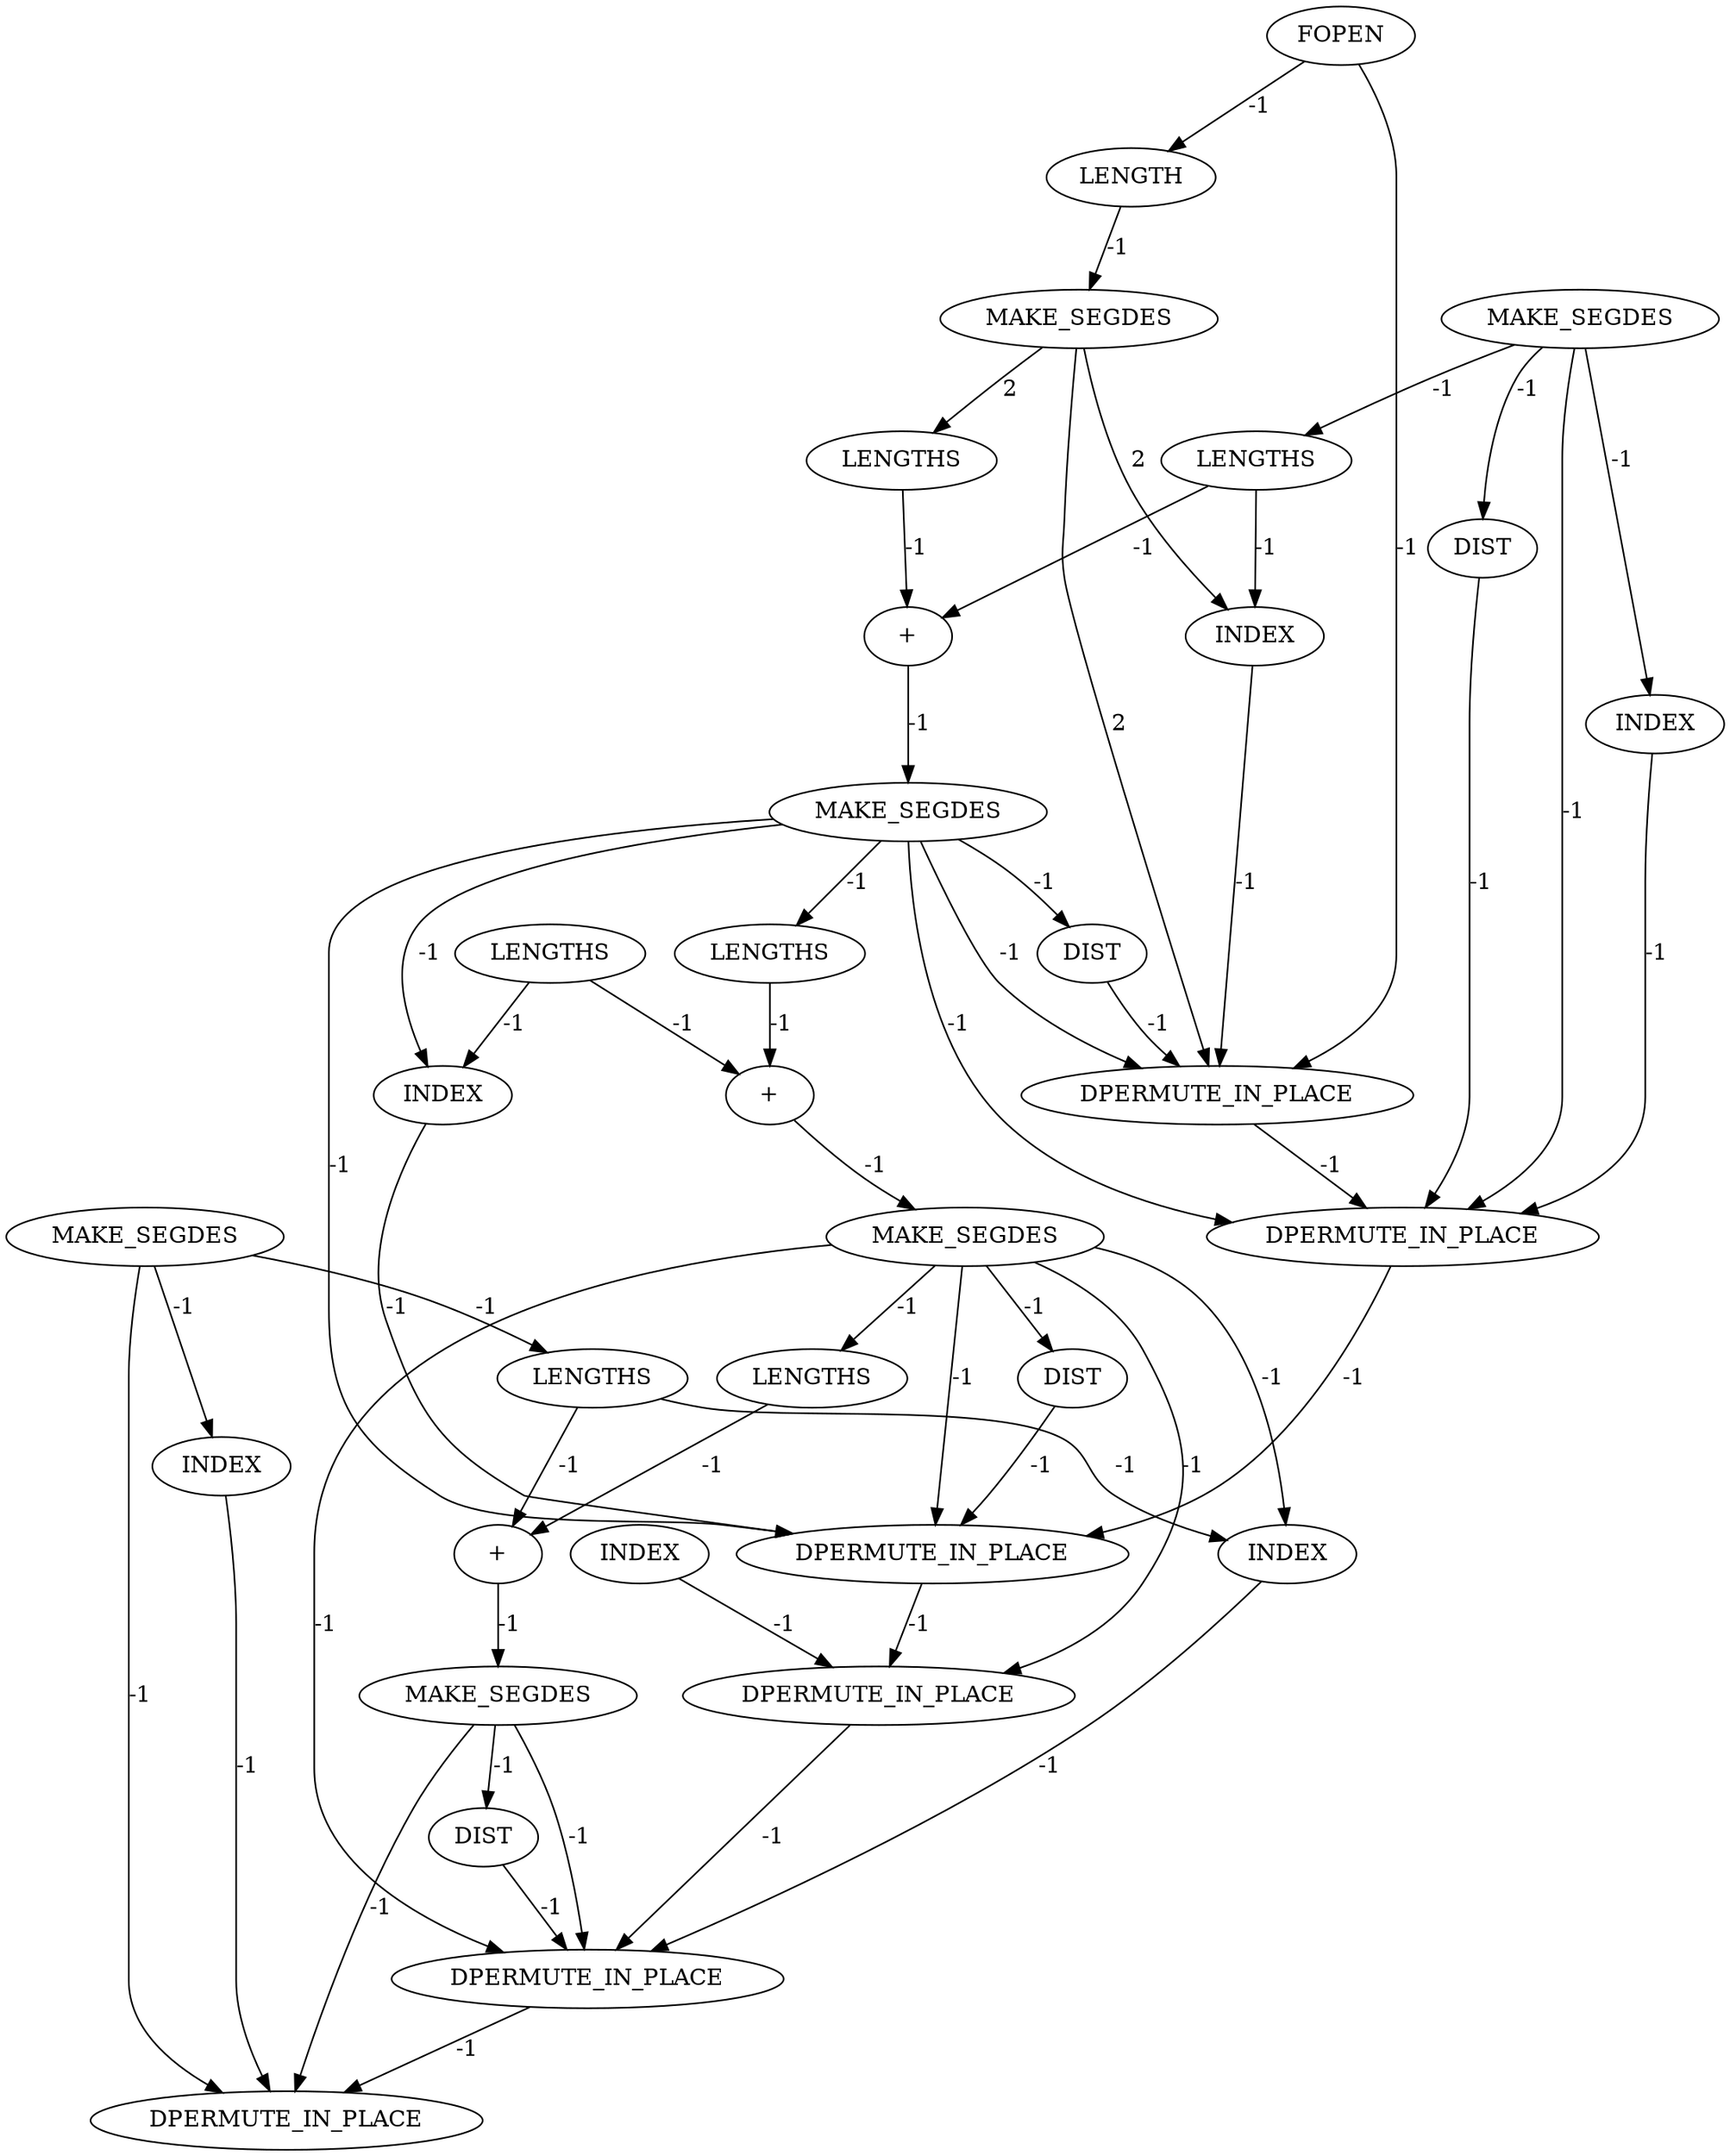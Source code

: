 digraph {
	maximal_independent_set_large_grid_INST_3015 [label=LENGTHS cost=0]
	maximal_independent_set_large_grid_INST_2889 [label=MAKE_SEGDES cost=0]
	maximal_independent_set_large_grid_INST_2895 [label=DIST cost=0]
	maximal_independent_set_large_grid_INST_2850 [label=DIST cost=0]
	maximal_independent_set_large_grid_INST_3005 [label=INDEX cost=0]
	maximal_independent_set_large_grid_INST_2839 [label=LENGTH cost=0]
	maximal_independent_set_large_grid_INST_5982 [label=DPERMUTE_IN_PLACE cost=0]
	maximal_independent_set_large_grid_INST_2873 [label=INDEX cost=0]
	maximal_independent_set_large_grid_INST_5986 [label=DPERMUTE_IN_PLACE cost=0]
	maximal_independent_set_large_grid_INST_2939 [label=INDEX cost=0]
	maximal_independent_set_large_grid_INST_2883 [label=LENGTHS cost=0]
	maximal_independent_set_large_grid_INST_2961 [label=DIST cost=0]
	maximal_independent_set_large_grid_INST_2865 [label=LENGTHS cost=0]
	maximal_independent_set_large_grid_INST_2840 [label=MAKE_SEGDES cost=2666]
	maximal_independent_set_large_grid_INST_103 [label=MAKE_SEGDES cost=0]
	maximal_independent_set_large_grid_INST_2884 [label="+" cost=0]
	maximal_independent_set_large_grid_INST_2931 [label=LENGTHS cost=0]
	maximal_independent_set_large_grid_INST_5981 [label=DPERMUTE_IN_PLACE cost=0]
	maximal_independent_set_large_grid_INST_3027 [label=DIST cost=0]
	maximal_independent_set_large_grid_INST_2955 [label=MAKE_SEGDES cost=0]
	maximal_independent_set_large_grid_INST_2993 [label=INDEX cost=0]
	maximal_independent_set_large_grid_INST_2927 [label=INDEX cost=0]
	maximal_independent_set_large_grid_INST_3021 [label=MAKE_SEGDES cost=0]
	maximal_independent_set_large_grid_INST_2997 [label=LENGTHS cost=0]
	maximal_independent_set_large_grid_INST_5984 [label=DPERMUTE_IN_PLACE cost=0]
	maximal_independent_set_large_grid_INST_2861 [label=INDEX cost=0]
	maximal_independent_set_large_grid_INST_3016 [label="+" cost=0]
	maximal_independent_set_large_grid_INST_5983 [label=DPERMUTE_IN_PLACE cost=0]
	maximal_independent_set_large_grid_INST_2844 [label=MAKE_SEGDES cost=0]
	maximal_independent_set_large_grid_INST_2950 [label="+" cost=0]
	maximal_independent_set_large_grid_INST_5985 [label=DPERMUTE_IN_PLACE cost=0]
	maximal_independent_set_large_grid_INST_96 [label=FOPEN cost=0]
	maximal_independent_set_large_grid_INST_2949 [label=LENGTHS cost=0]
	maximal_independent_set_large_grid_INST_3015 -> maximal_independent_set_large_grid_INST_3016 [label=-1 cost=-1]
	maximal_independent_set_large_grid_INST_2889 -> maximal_independent_set_large_grid_INST_2895 [label=-1 cost=-1]
	maximal_independent_set_large_grid_INST_2889 -> maximal_independent_set_large_grid_INST_5981 [label=-1 cost=-1]
	maximal_independent_set_large_grid_INST_2889 -> maximal_independent_set_large_grid_INST_5982 [label=-1 cost=-1]
	maximal_independent_set_large_grid_INST_2889 -> maximal_independent_set_large_grid_INST_2939 [label=-1 cost=-1]
	maximal_independent_set_large_grid_INST_2889 -> maximal_independent_set_large_grid_INST_2949 [label=-1 cost=-1]
	maximal_independent_set_large_grid_INST_2889 -> maximal_independent_set_large_grid_INST_5983 [label=-1 cost=-1]
	maximal_independent_set_large_grid_INST_2895 -> maximal_independent_set_large_grid_INST_5981 [label=-1 cost=-1]
	maximal_independent_set_large_grid_INST_2850 -> maximal_independent_set_large_grid_INST_5982 [label=-1 cost=-1]
	maximal_independent_set_large_grid_INST_3005 -> maximal_independent_set_large_grid_INST_5985 [label=-1 cost=-1]
	maximal_independent_set_large_grid_INST_2839 -> maximal_independent_set_large_grid_INST_2840 [label=-1 cost=-1]
	maximal_independent_set_large_grid_INST_5982 -> maximal_independent_set_large_grid_INST_5983 [label=-1 cost=-1]
	maximal_independent_set_large_grid_INST_2873 -> maximal_independent_set_large_grid_INST_5981 [label=-1 cost=-1]
	maximal_independent_set_large_grid_INST_2939 -> maximal_independent_set_large_grid_INST_5983 [label=-1 cost=-1]
	maximal_independent_set_large_grid_INST_2883 -> maximal_independent_set_large_grid_INST_2884 [label=-1 cost=-1]
	maximal_independent_set_large_grid_INST_2961 -> maximal_independent_set_large_grid_INST_5983 [label=-1 cost=-1]
	maximal_independent_set_large_grid_INST_2865 -> maximal_independent_set_large_grid_INST_2873 [label=-1 cost=-1]
	maximal_independent_set_large_grid_INST_2865 -> maximal_independent_set_large_grid_INST_2884 [label=-1 cost=-1]
	maximal_independent_set_large_grid_INST_2840 -> maximal_independent_set_large_grid_INST_2873 [label=2 cost=2]
	maximal_independent_set_large_grid_INST_2840 -> maximal_independent_set_large_grid_INST_2883 [label=2 cost=2]
	maximal_independent_set_large_grid_INST_2840 -> maximal_independent_set_large_grid_INST_5981 [label=2 cost=2]
	maximal_independent_set_large_grid_INST_103 -> maximal_independent_set_large_grid_INST_2993 [label=-1 cost=-1]
	maximal_independent_set_large_grid_INST_103 -> maximal_independent_set_large_grid_INST_2997 [label=-1 cost=-1]
	maximal_independent_set_large_grid_INST_103 -> maximal_independent_set_large_grid_INST_5986 [label=-1 cost=-1]
	maximal_independent_set_large_grid_INST_2884 -> maximal_independent_set_large_grid_INST_2889 [label=-1 cost=-1]
	maximal_independent_set_large_grid_INST_2931 -> maximal_independent_set_large_grid_INST_2939 [label=-1 cost=-1]
	maximal_independent_set_large_grid_INST_2931 -> maximal_independent_set_large_grid_INST_2950 [label=-1 cost=-1]
	maximal_independent_set_large_grid_INST_5981 -> maximal_independent_set_large_grid_INST_5982 [label=-1 cost=-1]
	maximal_independent_set_large_grid_INST_3027 -> maximal_independent_set_large_grid_INST_5985 [label=-1 cost=-1]
	maximal_independent_set_large_grid_INST_2955 -> maximal_independent_set_large_grid_INST_2961 [label=-1 cost=-1]
	maximal_independent_set_large_grid_INST_2955 -> maximal_independent_set_large_grid_INST_5983 [label=-1 cost=-1]
	maximal_independent_set_large_grid_INST_2955 -> maximal_independent_set_large_grid_INST_5984 [label=-1 cost=-1]
	maximal_independent_set_large_grid_INST_2955 -> maximal_independent_set_large_grid_INST_3005 [label=-1 cost=-1]
	maximal_independent_set_large_grid_INST_2955 -> maximal_independent_set_large_grid_INST_3015 [label=-1 cost=-1]
	maximal_independent_set_large_grid_INST_2955 -> maximal_independent_set_large_grid_INST_5985 [label=-1 cost=-1]
	maximal_independent_set_large_grid_INST_2993 -> maximal_independent_set_large_grid_INST_5986 [label=-1 cost=-1]
	maximal_independent_set_large_grid_INST_2927 -> maximal_independent_set_large_grid_INST_5984 [label=-1 cost=-1]
	maximal_independent_set_large_grid_INST_3021 -> maximal_independent_set_large_grid_INST_3027 [label=-1 cost=-1]
	maximal_independent_set_large_grid_INST_3021 -> maximal_independent_set_large_grid_INST_5985 [label=-1 cost=-1]
	maximal_independent_set_large_grid_INST_3021 -> maximal_independent_set_large_grid_INST_5986 [label=-1 cost=-1]
	maximal_independent_set_large_grid_INST_2997 -> maximal_independent_set_large_grid_INST_3005 [label=-1 cost=-1]
	maximal_independent_set_large_grid_INST_2997 -> maximal_independent_set_large_grid_INST_3016 [label=-1 cost=-1]
	maximal_independent_set_large_grid_INST_5984 -> maximal_independent_set_large_grid_INST_5985 [label=-1 cost=-1]
	maximal_independent_set_large_grid_INST_2861 -> maximal_independent_set_large_grid_INST_5982 [label=-1 cost=-1]
	maximal_independent_set_large_grid_INST_3016 -> maximal_independent_set_large_grid_INST_3021 [label=-1 cost=-1]
	maximal_independent_set_large_grid_INST_5983 -> maximal_independent_set_large_grid_INST_5984 [label=-1 cost=-1]
	maximal_independent_set_large_grid_INST_2844 -> maximal_independent_set_large_grid_INST_2850 [label=-1 cost=-1]
	maximal_independent_set_large_grid_INST_2844 -> maximal_independent_set_large_grid_INST_2861 [label=-1 cost=-1]
	maximal_independent_set_large_grid_INST_2844 -> maximal_independent_set_large_grid_INST_2865 [label=-1 cost=-1]
	maximal_independent_set_large_grid_INST_2844 -> maximal_independent_set_large_grid_INST_5982 [label=-1 cost=-1]
	maximal_independent_set_large_grid_INST_2950 -> maximal_independent_set_large_grid_INST_2955 [label=-1 cost=-1]
	maximal_independent_set_large_grid_INST_5985 -> maximal_independent_set_large_grid_INST_5986 [label=-1 cost=-1]
	maximal_independent_set_large_grid_INST_96 -> maximal_independent_set_large_grid_INST_2839 [label=-1 cost=-1]
	maximal_independent_set_large_grid_INST_96 -> maximal_independent_set_large_grid_INST_5981 [label=-1 cost=-1]
	maximal_independent_set_large_grid_INST_2949 -> maximal_independent_set_large_grid_INST_2950 [label=-1 cost=-1]
}
